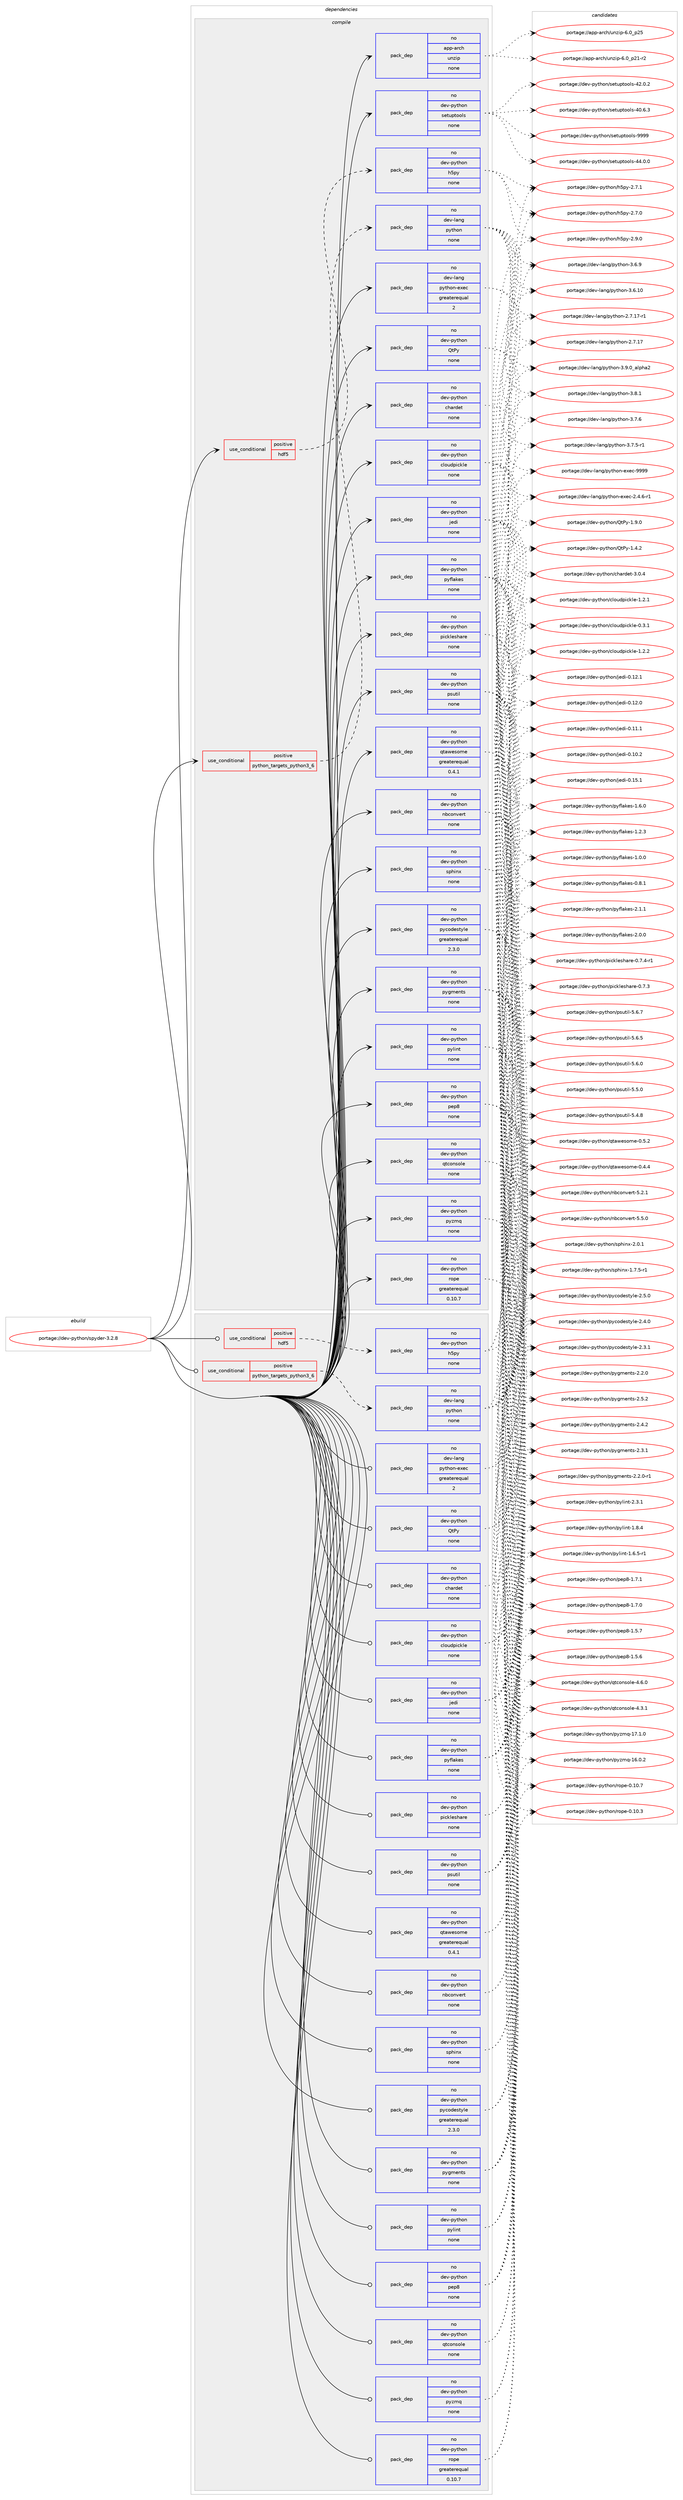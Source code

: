 digraph prolog {

# *************
# Graph options
# *************

newrank=true;
concentrate=true;
compound=true;
graph [rankdir=LR,fontname=Helvetica,fontsize=10,ranksep=1.5];#, ranksep=2.5, nodesep=0.2];
edge  [arrowhead=vee];
node  [fontname=Helvetica,fontsize=10];

# **********
# The ebuild
# **********

subgraph cluster_leftcol {
color=gray;
label=<<i>ebuild</i>>;
id [label="portage://dev-python/spyder-3.2.8", color=red, width=4, href="../dev-python/spyder-3.2.8.svg"];
}

# ****************
# The dependencies
# ****************

subgraph cluster_midcol {
color=gray;
label=<<i>dependencies</i>>;
subgraph cluster_compile {
fillcolor="#eeeeee";
style=filled;
label=<<i>compile</i>>;
subgraph cond105490 {
dependency424241 [label=<<TABLE BORDER="0" CELLBORDER="1" CELLSPACING="0" CELLPADDING="4"><TR><TD ROWSPAN="3" CELLPADDING="10">use_conditional</TD></TR><TR><TD>positive</TD></TR><TR><TD>hdf5</TD></TR></TABLE>>, shape=none, color=red];
subgraph pack313853 {
dependency424242 [label=<<TABLE BORDER="0" CELLBORDER="1" CELLSPACING="0" CELLPADDING="4" WIDTH="220"><TR><TD ROWSPAN="6" CELLPADDING="30">pack_dep</TD></TR><TR><TD WIDTH="110">no</TD></TR><TR><TD>dev-python</TD></TR><TR><TD>h5py</TD></TR><TR><TD>none</TD></TR><TR><TD></TD></TR></TABLE>>, shape=none, color=blue];
}
dependency424241:e -> dependency424242:w [weight=20,style="dashed",arrowhead="vee"];
}
id:e -> dependency424241:w [weight=20,style="solid",arrowhead="vee"];
subgraph cond105491 {
dependency424243 [label=<<TABLE BORDER="0" CELLBORDER="1" CELLSPACING="0" CELLPADDING="4"><TR><TD ROWSPAN="3" CELLPADDING="10">use_conditional</TD></TR><TR><TD>positive</TD></TR><TR><TD>python_targets_python3_6</TD></TR></TABLE>>, shape=none, color=red];
subgraph pack313854 {
dependency424244 [label=<<TABLE BORDER="0" CELLBORDER="1" CELLSPACING="0" CELLPADDING="4" WIDTH="220"><TR><TD ROWSPAN="6" CELLPADDING="30">pack_dep</TD></TR><TR><TD WIDTH="110">no</TD></TR><TR><TD>dev-lang</TD></TR><TR><TD>python</TD></TR><TR><TD>none</TD></TR><TR><TD></TD></TR></TABLE>>, shape=none, color=blue];
}
dependency424243:e -> dependency424244:w [weight=20,style="dashed",arrowhead="vee"];
}
id:e -> dependency424243:w [weight=20,style="solid",arrowhead="vee"];
subgraph pack313855 {
dependency424245 [label=<<TABLE BORDER="0" CELLBORDER="1" CELLSPACING="0" CELLPADDING="4" WIDTH="220"><TR><TD ROWSPAN="6" CELLPADDING="30">pack_dep</TD></TR><TR><TD WIDTH="110">no</TD></TR><TR><TD>app-arch</TD></TR><TR><TD>unzip</TD></TR><TR><TD>none</TD></TR><TR><TD></TD></TR></TABLE>>, shape=none, color=blue];
}
id:e -> dependency424245:w [weight=20,style="solid",arrowhead="vee"];
subgraph pack313856 {
dependency424246 [label=<<TABLE BORDER="0" CELLBORDER="1" CELLSPACING="0" CELLPADDING="4" WIDTH="220"><TR><TD ROWSPAN="6" CELLPADDING="30">pack_dep</TD></TR><TR><TD WIDTH="110">no</TD></TR><TR><TD>dev-lang</TD></TR><TR><TD>python-exec</TD></TR><TR><TD>greaterequal</TD></TR><TR><TD>2</TD></TR></TABLE>>, shape=none, color=blue];
}
id:e -> dependency424246:w [weight=20,style="solid",arrowhead="vee"];
subgraph pack313857 {
dependency424247 [label=<<TABLE BORDER="0" CELLBORDER="1" CELLSPACING="0" CELLPADDING="4" WIDTH="220"><TR><TD ROWSPAN="6" CELLPADDING="30">pack_dep</TD></TR><TR><TD WIDTH="110">no</TD></TR><TR><TD>dev-python</TD></TR><TR><TD>QtPy</TD></TR><TR><TD>none</TD></TR><TR><TD></TD></TR></TABLE>>, shape=none, color=blue];
}
id:e -> dependency424247:w [weight=20,style="solid",arrowhead="vee"];
subgraph pack313858 {
dependency424248 [label=<<TABLE BORDER="0" CELLBORDER="1" CELLSPACING="0" CELLPADDING="4" WIDTH="220"><TR><TD ROWSPAN="6" CELLPADDING="30">pack_dep</TD></TR><TR><TD WIDTH="110">no</TD></TR><TR><TD>dev-python</TD></TR><TR><TD>chardet</TD></TR><TR><TD>none</TD></TR><TR><TD></TD></TR></TABLE>>, shape=none, color=blue];
}
id:e -> dependency424248:w [weight=20,style="solid",arrowhead="vee"];
subgraph pack313859 {
dependency424249 [label=<<TABLE BORDER="0" CELLBORDER="1" CELLSPACING="0" CELLPADDING="4" WIDTH="220"><TR><TD ROWSPAN="6" CELLPADDING="30">pack_dep</TD></TR><TR><TD WIDTH="110">no</TD></TR><TR><TD>dev-python</TD></TR><TR><TD>cloudpickle</TD></TR><TR><TD>none</TD></TR><TR><TD></TD></TR></TABLE>>, shape=none, color=blue];
}
id:e -> dependency424249:w [weight=20,style="solid",arrowhead="vee"];
subgraph pack313860 {
dependency424250 [label=<<TABLE BORDER="0" CELLBORDER="1" CELLSPACING="0" CELLPADDING="4" WIDTH="220"><TR><TD ROWSPAN="6" CELLPADDING="30">pack_dep</TD></TR><TR><TD WIDTH="110">no</TD></TR><TR><TD>dev-python</TD></TR><TR><TD>jedi</TD></TR><TR><TD>none</TD></TR><TR><TD></TD></TR></TABLE>>, shape=none, color=blue];
}
id:e -> dependency424250:w [weight=20,style="solid",arrowhead="vee"];
subgraph pack313861 {
dependency424251 [label=<<TABLE BORDER="0" CELLBORDER="1" CELLSPACING="0" CELLPADDING="4" WIDTH="220"><TR><TD ROWSPAN="6" CELLPADDING="30">pack_dep</TD></TR><TR><TD WIDTH="110">no</TD></TR><TR><TD>dev-python</TD></TR><TR><TD>nbconvert</TD></TR><TR><TD>none</TD></TR><TR><TD></TD></TR></TABLE>>, shape=none, color=blue];
}
id:e -> dependency424251:w [weight=20,style="solid",arrowhead="vee"];
subgraph pack313862 {
dependency424252 [label=<<TABLE BORDER="0" CELLBORDER="1" CELLSPACING="0" CELLPADDING="4" WIDTH="220"><TR><TD ROWSPAN="6" CELLPADDING="30">pack_dep</TD></TR><TR><TD WIDTH="110">no</TD></TR><TR><TD>dev-python</TD></TR><TR><TD>pep8</TD></TR><TR><TD>none</TD></TR><TR><TD></TD></TR></TABLE>>, shape=none, color=blue];
}
id:e -> dependency424252:w [weight=20,style="solid",arrowhead="vee"];
subgraph pack313863 {
dependency424253 [label=<<TABLE BORDER="0" CELLBORDER="1" CELLSPACING="0" CELLPADDING="4" WIDTH="220"><TR><TD ROWSPAN="6" CELLPADDING="30">pack_dep</TD></TR><TR><TD WIDTH="110">no</TD></TR><TR><TD>dev-python</TD></TR><TR><TD>pickleshare</TD></TR><TR><TD>none</TD></TR><TR><TD></TD></TR></TABLE>>, shape=none, color=blue];
}
id:e -> dependency424253:w [weight=20,style="solid",arrowhead="vee"];
subgraph pack313864 {
dependency424254 [label=<<TABLE BORDER="0" CELLBORDER="1" CELLSPACING="0" CELLPADDING="4" WIDTH="220"><TR><TD ROWSPAN="6" CELLPADDING="30">pack_dep</TD></TR><TR><TD WIDTH="110">no</TD></TR><TR><TD>dev-python</TD></TR><TR><TD>psutil</TD></TR><TR><TD>none</TD></TR><TR><TD></TD></TR></TABLE>>, shape=none, color=blue];
}
id:e -> dependency424254:w [weight=20,style="solid",arrowhead="vee"];
subgraph pack313865 {
dependency424255 [label=<<TABLE BORDER="0" CELLBORDER="1" CELLSPACING="0" CELLPADDING="4" WIDTH="220"><TR><TD ROWSPAN="6" CELLPADDING="30">pack_dep</TD></TR><TR><TD WIDTH="110">no</TD></TR><TR><TD>dev-python</TD></TR><TR><TD>pycodestyle</TD></TR><TR><TD>greaterequal</TD></TR><TR><TD>2.3.0</TD></TR></TABLE>>, shape=none, color=blue];
}
id:e -> dependency424255:w [weight=20,style="solid",arrowhead="vee"];
subgraph pack313866 {
dependency424256 [label=<<TABLE BORDER="0" CELLBORDER="1" CELLSPACING="0" CELLPADDING="4" WIDTH="220"><TR><TD ROWSPAN="6" CELLPADDING="30">pack_dep</TD></TR><TR><TD WIDTH="110">no</TD></TR><TR><TD>dev-python</TD></TR><TR><TD>pyflakes</TD></TR><TR><TD>none</TD></TR><TR><TD></TD></TR></TABLE>>, shape=none, color=blue];
}
id:e -> dependency424256:w [weight=20,style="solid",arrowhead="vee"];
subgraph pack313867 {
dependency424257 [label=<<TABLE BORDER="0" CELLBORDER="1" CELLSPACING="0" CELLPADDING="4" WIDTH="220"><TR><TD ROWSPAN="6" CELLPADDING="30">pack_dep</TD></TR><TR><TD WIDTH="110">no</TD></TR><TR><TD>dev-python</TD></TR><TR><TD>pygments</TD></TR><TR><TD>none</TD></TR><TR><TD></TD></TR></TABLE>>, shape=none, color=blue];
}
id:e -> dependency424257:w [weight=20,style="solid",arrowhead="vee"];
subgraph pack313868 {
dependency424258 [label=<<TABLE BORDER="0" CELLBORDER="1" CELLSPACING="0" CELLPADDING="4" WIDTH="220"><TR><TD ROWSPAN="6" CELLPADDING="30">pack_dep</TD></TR><TR><TD WIDTH="110">no</TD></TR><TR><TD>dev-python</TD></TR><TR><TD>pylint</TD></TR><TR><TD>none</TD></TR><TR><TD></TD></TR></TABLE>>, shape=none, color=blue];
}
id:e -> dependency424258:w [weight=20,style="solid",arrowhead="vee"];
subgraph pack313869 {
dependency424259 [label=<<TABLE BORDER="0" CELLBORDER="1" CELLSPACING="0" CELLPADDING="4" WIDTH="220"><TR><TD ROWSPAN="6" CELLPADDING="30">pack_dep</TD></TR><TR><TD WIDTH="110">no</TD></TR><TR><TD>dev-python</TD></TR><TR><TD>pyzmq</TD></TR><TR><TD>none</TD></TR><TR><TD></TD></TR></TABLE>>, shape=none, color=blue];
}
id:e -> dependency424259:w [weight=20,style="solid",arrowhead="vee"];
subgraph pack313870 {
dependency424260 [label=<<TABLE BORDER="0" CELLBORDER="1" CELLSPACING="0" CELLPADDING="4" WIDTH="220"><TR><TD ROWSPAN="6" CELLPADDING="30">pack_dep</TD></TR><TR><TD WIDTH="110">no</TD></TR><TR><TD>dev-python</TD></TR><TR><TD>qtawesome</TD></TR><TR><TD>greaterequal</TD></TR><TR><TD>0.4.1</TD></TR></TABLE>>, shape=none, color=blue];
}
id:e -> dependency424260:w [weight=20,style="solid",arrowhead="vee"];
subgraph pack313871 {
dependency424261 [label=<<TABLE BORDER="0" CELLBORDER="1" CELLSPACING="0" CELLPADDING="4" WIDTH="220"><TR><TD ROWSPAN="6" CELLPADDING="30">pack_dep</TD></TR><TR><TD WIDTH="110">no</TD></TR><TR><TD>dev-python</TD></TR><TR><TD>qtconsole</TD></TR><TR><TD>none</TD></TR><TR><TD></TD></TR></TABLE>>, shape=none, color=blue];
}
id:e -> dependency424261:w [weight=20,style="solid",arrowhead="vee"];
subgraph pack313872 {
dependency424262 [label=<<TABLE BORDER="0" CELLBORDER="1" CELLSPACING="0" CELLPADDING="4" WIDTH="220"><TR><TD ROWSPAN="6" CELLPADDING="30">pack_dep</TD></TR><TR><TD WIDTH="110">no</TD></TR><TR><TD>dev-python</TD></TR><TR><TD>rope</TD></TR><TR><TD>greaterequal</TD></TR><TR><TD>0.10.7</TD></TR></TABLE>>, shape=none, color=blue];
}
id:e -> dependency424262:w [weight=20,style="solid",arrowhead="vee"];
subgraph pack313873 {
dependency424263 [label=<<TABLE BORDER="0" CELLBORDER="1" CELLSPACING="0" CELLPADDING="4" WIDTH="220"><TR><TD ROWSPAN="6" CELLPADDING="30">pack_dep</TD></TR><TR><TD WIDTH="110">no</TD></TR><TR><TD>dev-python</TD></TR><TR><TD>setuptools</TD></TR><TR><TD>none</TD></TR><TR><TD></TD></TR></TABLE>>, shape=none, color=blue];
}
id:e -> dependency424263:w [weight=20,style="solid",arrowhead="vee"];
subgraph pack313874 {
dependency424264 [label=<<TABLE BORDER="0" CELLBORDER="1" CELLSPACING="0" CELLPADDING="4" WIDTH="220"><TR><TD ROWSPAN="6" CELLPADDING="30">pack_dep</TD></TR><TR><TD WIDTH="110">no</TD></TR><TR><TD>dev-python</TD></TR><TR><TD>sphinx</TD></TR><TR><TD>none</TD></TR><TR><TD></TD></TR></TABLE>>, shape=none, color=blue];
}
id:e -> dependency424264:w [weight=20,style="solid",arrowhead="vee"];
}
subgraph cluster_compileandrun {
fillcolor="#eeeeee";
style=filled;
label=<<i>compile and run</i>>;
}
subgraph cluster_run {
fillcolor="#eeeeee";
style=filled;
label=<<i>run</i>>;
subgraph cond105492 {
dependency424265 [label=<<TABLE BORDER="0" CELLBORDER="1" CELLSPACING="0" CELLPADDING="4"><TR><TD ROWSPAN="3" CELLPADDING="10">use_conditional</TD></TR><TR><TD>positive</TD></TR><TR><TD>hdf5</TD></TR></TABLE>>, shape=none, color=red];
subgraph pack313875 {
dependency424266 [label=<<TABLE BORDER="0" CELLBORDER="1" CELLSPACING="0" CELLPADDING="4" WIDTH="220"><TR><TD ROWSPAN="6" CELLPADDING="30">pack_dep</TD></TR><TR><TD WIDTH="110">no</TD></TR><TR><TD>dev-python</TD></TR><TR><TD>h5py</TD></TR><TR><TD>none</TD></TR><TR><TD></TD></TR></TABLE>>, shape=none, color=blue];
}
dependency424265:e -> dependency424266:w [weight=20,style="dashed",arrowhead="vee"];
}
id:e -> dependency424265:w [weight=20,style="solid",arrowhead="odot"];
subgraph cond105493 {
dependency424267 [label=<<TABLE BORDER="0" CELLBORDER="1" CELLSPACING="0" CELLPADDING="4"><TR><TD ROWSPAN="3" CELLPADDING="10">use_conditional</TD></TR><TR><TD>positive</TD></TR><TR><TD>python_targets_python3_6</TD></TR></TABLE>>, shape=none, color=red];
subgraph pack313876 {
dependency424268 [label=<<TABLE BORDER="0" CELLBORDER="1" CELLSPACING="0" CELLPADDING="4" WIDTH="220"><TR><TD ROWSPAN="6" CELLPADDING="30">pack_dep</TD></TR><TR><TD WIDTH="110">no</TD></TR><TR><TD>dev-lang</TD></TR><TR><TD>python</TD></TR><TR><TD>none</TD></TR><TR><TD></TD></TR></TABLE>>, shape=none, color=blue];
}
dependency424267:e -> dependency424268:w [weight=20,style="dashed",arrowhead="vee"];
}
id:e -> dependency424267:w [weight=20,style="solid",arrowhead="odot"];
subgraph pack313877 {
dependency424269 [label=<<TABLE BORDER="0" CELLBORDER="1" CELLSPACING="0" CELLPADDING="4" WIDTH="220"><TR><TD ROWSPAN="6" CELLPADDING="30">pack_dep</TD></TR><TR><TD WIDTH="110">no</TD></TR><TR><TD>dev-lang</TD></TR><TR><TD>python-exec</TD></TR><TR><TD>greaterequal</TD></TR><TR><TD>2</TD></TR></TABLE>>, shape=none, color=blue];
}
id:e -> dependency424269:w [weight=20,style="solid",arrowhead="odot"];
subgraph pack313878 {
dependency424270 [label=<<TABLE BORDER="0" CELLBORDER="1" CELLSPACING="0" CELLPADDING="4" WIDTH="220"><TR><TD ROWSPAN="6" CELLPADDING="30">pack_dep</TD></TR><TR><TD WIDTH="110">no</TD></TR><TR><TD>dev-python</TD></TR><TR><TD>QtPy</TD></TR><TR><TD>none</TD></TR><TR><TD></TD></TR></TABLE>>, shape=none, color=blue];
}
id:e -> dependency424270:w [weight=20,style="solid",arrowhead="odot"];
subgraph pack313879 {
dependency424271 [label=<<TABLE BORDER="0" CELLBORDER="1" CELLSPACING="0" CELLPADDING="4" WIDTH="220"><TR><TD ROWSPAN="6" CELLPADDING="30">pack_dep</TD></TR><TR><TD WIDTH="110">no</TD></TR><TR><TD>dev-python</TD></TR><TR><TD>chardet</TD></TR><TR><TD>none</TD></TR><TR><TD></TD></TR></TABLE>>, shape=none, color=blue];
}
id:e -> dependency424271:w [weight=20,style="solid",arrowhead="odot"];
subgraph pack313880 {
dependency424272 [label=<<TABLE BORDER="0" CELLBORDER="1" CELLSPACING="0" CELLPADDING="4" WIDTH="220"><TR><TD ROWSPAN="6" CELLPADDING="30">pack_dep</TD></TR><TR><TD WIDTH="110">no</TD></TR><TR><TD>dev-python</TD></TR><TR><TD>cloudpickle</TD></TR><TR><TD>none</TD></TR><TR><TD></TD></TR></TABLE>>, shape=none, color=blue];
}
id:e -> dependency424272:w [weight=20,style="solid",arrowhead="odot"];
subgraph pack313881 {
dependency424273 [label=<<TABLE BORDER="0" CELLBORDER="1" CELLSPACING="0" CELLPADDING="4" WIDTH="220"><TR><TD ROWSPAN="6" CELLPADDING="30">pack_dep</TD></TR><TR><TD WIDTH="110">no</TD></TR><TR><TD>dev-python</TD></TR><TR><TD>jedi</TD></TR><TR><TD>none</TD></TR><TR><TD></TD></TR></TABLE>>, shape=none, color=blue];
}
id:e -> dependency424273:w [weight=20,style="solid",arrowhead="odot"];
subgraph pack313882 {
dependency424274 [label=<<TABLE BORDER="0" CELLBORDER="1" CELLSPACING="0" CELLPADDING="4" WIDTH="220"><TR><TD ROWSPAN="6" CELLPADDING="30">pack_dep</TD></TR><TR><TD WIDTH="110">no</TD></TR><TR><TD>dev-python</TD></TR><TR><TD>nbconvert</TD></TR><TR><TD>none</TD></TR><TR><TD></TD></TR></TABLE>>, shape=none, color=blue];
}
id:e -> dependency424274:w [weight=20,style="solid",arrowhead="odot"];
subgraph pack313883 {
dependency424275 [label=<<TABLE BORDER="0" CELLBORDER="1" CELLSPACING="0" CELLPADDING="4" WIDTH="220"><TR><TD ROWSPAN="6" CELLPADDING="30">pack_dep</TD></TR><TR><TD WIDTH="110">no</TD></TR><TR><TD>dev-python</TD></TR><TR><TD>pep8</TD></TR><TR><TD>none</TD></TR><TR><TD></TD></TR></TABLE>>, shape=none, color=blue];
}
id:e -> dependency424275:w [weight=20,style="solid",arrowhead="odot"];
subgraph pack313884 {
dependency424276 [label=<<TABLE BORDER="0" CELLBORDER="1" CELLSPACING="0" CELLPADDING="4" WIDTH="220"><TR><TD ROWSPAN="6" CELLPADDING="30">pack_dep</TD></TR><TR><TD WIDTH="110">no</TD></TR><TR><TD>dev-python</TD></TR><TR><TD>pickleshare</TD></TR><TR><TD>none</TD></TR><TR><TD></TD></TR></TABLE>>, shape=none, color=blue];
}
id:e -> dependency424276:w [weight=20,style="solid",arrowhead="odot"];
subgraph pack313885 {
dependency424277 [label=<<TABLE BORDER="0" CELLBORDER="1" CELLSPACING="0" CELLPADDING="4" WIDTH="220"><TR><TD ROWSPAN="6" CELLPADDING="30">pack_dep</TD></TR><TR><TD WIDTH="110">no</TD></TR><TR><TD>dev-python</TD></TR><TR><TD>psutil</TD></TR><TR><TD>none</TD></TR><TR><TD></TD></TR></TABLE>>, shape=none, color=blue];
}
id:e -> dependency424277:w [weight=20,style="solid",arrowhead="odot"];
subgraph pack313886 {
dependency424278 [label=<<TABLE BORDER="0" CELLBORDER="1" CELLSPACING="0" CELLPADDING="4" WIDTH="220"><TR><TD ROWSPAN="6" CELLPADDING="30">pack_dep</TD></TR><TR><TD WIDTH="110">no</TD></TR><TR><TD>dev-python</TD></TR><TR><TD>pycodestyle</TD></TR><TR><TD>greaterequal</TD></TR><TR><TD>2.3.0</TD></TR></TABLE>>, shape=none, color=blue];
}
id:e -> dependency424278:w [weight=20,style="solid",arrowhead="odot"];
subgraph pack313887 {
dependency424279 [label=<<TABLE BORDER="0" CELLBORDER="1" CELLSPACING="0" CELLPADDING="4" WIDTH="220"><TR><TD ROWSPAN="6" CELLPADDING="30">pack_dep</TD></TR><TR><TD WIDTH="110">no</TD></TR><TR><TD>dev-python</TD></TR><TR><TD>pyflakes</TD></TR><TR><TD>none</TD></TR><TR><TD></TD></TR></TABLE>>, shape=none, color=blue];
}
id:e -> dependency424279:w [weight=20,style="solid",arrowhead="odot"];
subgraph pack313888 {
dependency424280 [label=<<TABLE BORDER="0" CELLBORDER="1" CELLSPACING="0" CELLPADDING="4" WIDTH="220"><TR><TD ROWSPAN="6" CELLPADDING="30">pack_dep</TD></TR><TR><TD WIDTH="110">no</TD></TR><TR><TD>dev-python</TD></TR><TR><TD>pygments</TD></TR><TR><TD>none</TD></TR><TR><TD></TD></TR></TABLE>>, shape=none, color=blue];
}
id:e -> dependency424280:w [weight=20,style="solid",arrowhead="odot"];
subgraph pack313889 {
dependency424281 [label=<<TABLE BORDER="0" CELLBORDER="1" CELLSPACING="0" CELLPADDING="4" WIDTH="220"><TR><TD ROWSPAN="6" CELLPADDING="30">pack_dep</TD></TR><TR><TD WIDTH="110">no</TD></TR><TR><TD>dev-python</TD></TR><TR><TD>pylint</TD></TR><TR><TD>none</TD></TR><TR><TD></TD></TR></TABLE>>, shape=none, color=blue];
}
id:e -> dependency424281:w [weight=20,style="solid",arrowhead="odot"];
subgraph pack313890 {
dependency424282 [label=<<TABLE BORDER="0" CELLBORDER="1" CELLSPACING="0" CELLPADDING="4" WIDTH="220"><TR><TD ROWSPAN="6" CELLPADDING="30">pack_dep</TD></TR><TR><TD WIDTH="110">no</TD></TR><TR><TD>dev-python</TD></TR><TR><TD>pyzmq</TD></TR><TR><TD>none</TD></TR><TR><TD></TD></TR></TABLE>>, shape=none, color=blue];
}
id:e -> dependency424282:w [weight=20,style="solid",arrowhead="odot"];
subgraph pack313891 {
dependency424283 [label=<<TABLE BORDER="0" CELLBORDER="1" CELLSPACING="0" CELLPADDING="4" WIDTH="220"><TR><TD ROWSPAN="6" CELLPADDING="30">pack_dep</TD></TR><TR><TD WIDTH="110">no</TD></TR><TR><TD>dev-python</TD></TR><TR><TD>qtawesome</TD></TR><TR><TD>greaterequal</TD></TR><TR><TD>0.4.1</TD></TR></TABLE>>, shape=none, color=blue];
}
id:e -> dependency424283:w [weight=20,style="solid",arrowhead="odot"];
subgraph pack313892 {
dependency424284 [label=<<TABLE BORDER="0" CELLBORDER="1" CELLSPACING="0" CELLPADDING="4" WIDTH="220"><TR><TD ROWSPAN="6" CELLPADDING="30">pack_dep</TD></TR><TR><TD WIDTH="110">no</TD></TR><TR><TD>dev-python</TD></TR><TR><TD>qtconsole</TD></TR><TR><TD>none</TD></TR><TR><TD></TD></TR></TABLE>>, shape=none, color=blue];
}
id:e -> dependency424284:w [weight=20,style="solid",arrowhead="odot"];
subgraph pack313893 {
dependency424285 [label=<<TABLE BORDER="0" CELLBORDER="1" CELLSPACING="0" CELLPADDING="4" WIDTH="220"><TR><TD ROWSPAN="6" CELLPADDING="30">pack_dep</TD></TR><TR><TD WIDTH="110">no</TD></TR><TR><TD>dev-python</TD></TR><TR><TD>rope</TD></TR><TR><TD>greaterequal</TD></TR><TR><TD>0.10.7</TD></TR></TABLE>>, shape=none, color=blue];
}
id:e -> dependency424285:w [weight=20,style="solid",arrowhead="odot"];
subgraph pack313894 {
dependency424286 [label=<<TABLE BORDER="0" CELLBORDER="1" CELLSPACING="0" CELLPADDING="4" WIDTH="220"><TR><TD ROWSPAN="6" CELLPADDING="30">pack_dep</TD></TR><TR><TD WIDTH="110">no</TD></TR><TR><TD>dev-python</TD></TR><TR><TD>sphinx</TD></TR><TR><TD>none</TD></TR><TR><TD></TD></TR></TABLE>>, shape=none, color=blue];
}
id:e -> dependency424286:w [weight=20,style="solid",arrowhead="odot"];
}
}

# **************
# The candidates
# **************

subgraph cluster_choices {
rank=same;
color=gray;
label=<<i>candidates</i>>;

subgraph choice313853 {
color=black;
nodesep=1;
choice100101118451121211161041111104710453112121455046574648 [label="portage://dev-python/h5py-2.9.0", color=red, width=4,href="../dev-python/h5py-2.9.0.svg"];
choice100101118451121211161041111104710453112121455046554649 [label="portage://dev-python/h5py-2.7.1", color=red, width=4,href="../dev-python/h5py-2.7.1.svg"];
choice100101118451121211161041111104710453112121455046554648 [label="portage://dev-python/h5py-2.7.0", color=red, width=4,href="../dev-python/h5py-2.7.0.svg"];
dependency424242:e -> choice100101118451121211161041111104710453112121455046574648:w [style=dotted,weight="100"];
dependency424242:e -> choice100101118451121211161041111104710453112121455046554649:w [style=dotted,weight="100"];
dependency424242:e -> choice100101118451121211161041111104710453112121455046554648:w [style=dotted,weight="100"];
}
subgraph choice313854 {
color=black;
nodesep=1;
choice10010111845108971101034711212111610411111045514657464895971081121049750 [label="portage://dev-lang/python-3.9.0_alpha2", color=red, width=4,href="../dev-lang/python-3.9.0_alpha2.svg"];
choice100101118451089711010347112121116104111110455146564649 [label="portage://dev-lang/python-3.8.1", color=red, width=4,href="../dev-lang/python-3.8.1.svg"];
choice100101118451089711010347112121116104111110455146554654 [label="portage://dev-lang/python-3.7.6", color=red, width=4,href="../dev-lang/python-3.7.6.svg"];
choice1001011184510897110103471121211161041111104551465546534511449 [label="portage://dev-lang/python-3.7.5-r1", color=red, width=4,href="../dev-lang/python-3.7.5-r1.svg"];
choice100101118451089711010347112121116104111110455146544657 [label="portage://dev-lang/python-3.6.9", color=red, width=4,href="../dev-lang/python-3.6.9.svg"];
choice10010111845108971101034711212111610411111045514654464948 [label="portage://dev-lang/python-3.6.10", color=red, width=4,href="../dev-lang/python-3.6.10.svg"];
choice100101118451089711010347112121116104111110455046554649554511449 [label="portage://dev-lang/python-2.7.17-r1", color=red, width=4,href="../dev-lang/python-2.7.17-r1.svg"];
choice10010111845108971101034711212111610411111045504655464955 [label="portage://dev-lang/python-2.7.17", color=red, width=4,href="../dev-lang/python-2.7.17.svg"];
dependency424244:e -> choice10010111845108971101034711212111610411111045514657464895971081121049750:w [style=dotted,weight="100"];
dependency424244:e -> choice100101118451089711010347112121116104111110455146564649:w [style=dotted,weight="100"];
dependency424244:e -> choice100101118451089711010347112121116104111110455146554654:w [style=dotted,weight="100"];
dependency424244:e -> choice1001011184510897110103471121211161041111104551465546534511449:w [style=dotted,weight="100"];
dependency424244:e -> choice100101118451089711010347112121116104111110455146544657:w [style=dotted,weight="100"];
dependency424244:e -> choice10010111845108971101034711212111610411111045514654464948:w [style=dotted,weight="100"];
dependency424244:e -> choice100101118451089711010347112121116104111110455046554649554511449:w [style=dotted,weight="100"];
dependency424244:e -> choice10010111845108971101034711212111610411111045504655464955:w [style=dotted,weight="100"];
}
subgraph choice313855 {
color=black;
nodesep=1;
choice971121124597114991044711711012210511245544648951125053 [label="portage://app-arch/unzip-6.0_p25", color=red, width=4,href="../app-arch/unzip-6.0_p25.svg"];
choice9711211245971149910447117110122105112455446489511250494511450 [label="portage://app-arch/unzip-6.0_p21-r2", color=red, width=4,href="../app-arch/unzip-6.0_p21-r2.svg"];
dependency424245:e -> choice971121124597114991044711711012210511245544648951125053:w [style=dotted,weight="100"];
dependency424245:e -> choice9711211245971149910447117110122105112455446489511250494511450:w [style=dotted,weight="100"];
}
subgraph choice313856 {
color=black;
nodesep=1;
choice10010111845108971101034711212111610411111045101120101994557575757 [label="portage://dev-lang/python-exec-9999", color=red, width=4,href="../dev-lang/python-exec-9999.svg"];
choice10010111845108971101034711212111610411111045101120101994550465246544511449 [label="portage://dev-lang/python-exec-2.4.6-r1", color=red, width=4,href="../dev-lang/python-exec-2.4.6-r1.svg"];
dependency424246:e -> choice10010111845108971101034711212111610411111045101120101994557575757:w [style=dotted,weight="100"];
dependency424246:e -> choice10010111845108971101034711212111610411111045101120101994550465246544511449:w [style=dotted,weight="100"];
}
subgraph choice313857 {
color=black;
nodesep=1;
choice10010111845112121116104111110478111680121454946574648 [label="portage://dev-python/QtPy-1.9.0", color=red, width=4,href="../dev-python/QtPy-1.9.0.svg"];
choice10010111845112121116104111110478111680121454946524650 [label="portage://dev-python/QtPy-1.4.2", color=red, width=4,href="../dev-python/QtPy-1.4.2.svg"];
dependency424247:e -> choice10010111845112121116104111110478111680121454946574648:w [style=dotted,weight="100"];
dependency424247:e -> choice10010111845112121116104111110478111680121454946524650:w [style=dotted,weight="100"];
}
subgraph choice313858 {
color=black;
nodesep=1;
choice10010111845112121116104111110479910497114100101116455146484652 [label="portage://dev-python/chardet-3.0.4", color=red, width=4,href="../dev-python/chardet-3.0.4.svg"];
dependency424248:e -> choice10010111845112121116104111110479910497114100101116455146484652:w [style=dotted,weight="100"];
}
subgraph choice313859 {
color=black;
nodesep=1;
choice10010111845112121116104111110479910811111710011210599107108101454946504650 [label="portage://dev-python/cloudpickle-1.2.2", color=red, width=4,href="../dev-python/cloudpickle-1.2.2.svg"];
choice10010111845112121116104111110479910811111710011210599107108101454946504649 [label="portage://dev-python/cloudpickle-1.2.1", color=red, width=4,href="../dev-python/cloudpickle-1.2.1.svg"];
choice10010111845112121116104111110479910811111710011210599107108101454846514649 [label="portage://dev-python/cloudpickle-0.3.1", color=red, width=4,href="../dev-python/cloudpickle-0.3.1.svg"];
dependency424249:e -> choice10010111845112121116104111110479910811111710011210599107108101454946504650:w [style=dotted,weight="100"];
dependency424249:e -> choice10010111845112121116104111110479910811111710011210599107108101454946504649:w [style=dotted,weight="100"];
dependency424249:e -> choice10010111845112121116104111110479910811111710011210599107108101454846514649:w [style=dotted,weight="100"];
}
subgraph choice313860 {
color=black;
nodesep=1;
choice100101118451121211161041111104710610110010545484649534649 [label="portage://dev-python/jedi-0.15.1", color=red, width=4,href="../dev-python/jedi-0.15.1.svg"];
choice100101118451121211161041111104710610110010545484649504649 [label="portage://dev-python/jedi-0.12.1", color=red, width=4,href="../dev-python/jedi-0.12.1.svg"];
choice100101118451121211161041111104710610110010545484649504648 [label="portage://dev-python/jedi-0.12.0", color=red, width=4,href="../dev-python/jedi-0.12.0.svg"];
choice100101118451121211161041111104710610110010545484649494649 [label="portage://dev-python/jedi-0.11.1", color=red, width=4,href="../dev-python/jedi-0.11.1.svg"];
choice100101118451121211161041111104710610110010545484649484650 [label="portage://dev-python/jedi-0.10.2", color=red, width=4,href="../dev-python/jedi-0.10.2.svg"];
dependency424250:e -> choice100101118451121211161041111104710610110010545484649534649:w [style=dotted,weight="100"];
dependency424250:e -> choice100101118451121211161041111104710610110010545484649504649:w [style=dotted,weight="100"];
dependency424250:e -> choice100101118451121211161041111104710610110010545484649504648:w [style=dotted,weight="100"];
dependency424250:e -> choice100101118451121211161041111104710610110010545484649494649:w [style=dotted,weight="100"];
dependency424250:e -> choice100101118451121211161041111104710610110010545484649484650:w [style=dotted,weight="100"];
}
subgraph choice313861 {
color=black;
nodesep=1;
choice10010111845112121116104111110471109899111110118101114116455346534648 [label="portage://dev-python/nbconvert-5.5.0", color=red, width=4,href="../dev-python/nbconvert-5.5.0.svg"];
choice10010111845112121116104111110471109899111110118101114116455346504649 [label="portage://dev-python/nbconvert-5.2.1", color=red, width=4,href="../dev-python/nbconvert-5.2.1.svg"];
dependency424251:e -> choice10010111845112121116104111110471109899111110118101114116455346534648:w [style=dotted,weight="100"];
dependency424251:e -> choice10010111845112121116104111110471109899111110118101114116455346504649:w [style=dotted,weight="100"];
}
subgraph choice313862 {
color=black;
nodesep=1;
choice100101118451121211161041111104711210111256454946554649 [label="portage://dev-python/pep8-1.7.1", color=red, width=4,href="../dev-python/pep8-1.7.1.svg"];
choice100101118451121211161041111104711210111256454946554648 [label="portage://dev-python/pep8-1.7.0", color=red, width=4,href="../dev-python/pep8-1.7.0.svg"];
choice100101118451121211161041111104711210111256454946534655 [label="portage://dev-python/pep8-1.5.7", color=red, width=4,href="../dev-python/pep8-1.5.7.svg"];
choice100101118451121211161041111104711210111256454946534654 [label="portage://dev-python/pep8-1.5.6", color=red, width=4,href="../dev-python/pep8-1.5.6.svg"];
dependency424252:e -> choice100101118451121211161041111104711210111256454946554649:w [style=dotted,weight="100"];
dependency424252:e -> choice100101118451121211161041111104711210111256454946554648:w [style=dotted,weight="100"];
dependency424252:e -> choice100101118451121211161041111104711210111256454946534655:w [style=dotted,weight="100"];
dependency424252:e -> choice100101118451121211161041111104711210111256454946534654:w [style=dotted,weight="100"];
}
subgraph choice313863 {
color=black;
nodesep=1;
choice100101118451121211161041111104711210599107108101115104971141014548465546524511449 [label="portage://dev-python/pickleshare-0.7.4-r1", color=red, width=4,href="../dev-python/pickleshare-0.7.4-r1.svg"];
choice10010111845112121116104111110471121059910710810111510497114101454846554651 [label="portage://dev-python/pickleshare-0.7.3", color=red, width=4,href="../dev-python/pickleshare-0.7.3.svg"];
dependency424253:e -> choice100101118451121211161041111104711210599107108101115104971141014548465546524511449:w [style=dotted,weight="100"];
dependency424253:e -> choice10010111845112121116104111110471121059910710810111510497114101454846554651:w [style=dotted,weight="100"];
}
subgraph choice313864 {
color=black;
nodesep=1;
choice1001011184511212111610411111047112115117116105108455346544655 [label="portage://dev-python/psutil-5.6.7", color=red, width=4,href="../dev-python/psutil-5.6.7.svg"];
choice1001011184511212111610411111047112115117116105108455346544653 [label="portage://dev-python/psutil-5.6.5", color=red, width=4,href="../dev-python/psutil-5.6.5.svg"];
choice1001011184511212111610411111047112115117116105108455346544648 [label="portage://dev-python/psutil-5.6.0", color=red, width=4,href="../dev-python/psutil-5.6.0.svg"];
choice1001011184511212111610411111047112115117116105108455346534648 [label="portage://dev-python/psutil-5.5.0", color=red, width=4,href="../dev-python/psutil-5.5.0.svg"];
choice1001011184511212111610411111047112115117116105108455346524656 [label="portage://dev-python/psutil-5.4.8", color=red, width=4,href="../dev-python/psutil-5.4.8.svg"];
dependency424254:e -> choice1001011184511212111610411111047112115117116105108455346544655:w [style=dotted,weight="100"];
dependency424254:e -> choice1001011184511212111610411111047112115117116105108455346544653:w [style=dotted,weight="100"];
dependency424254:e -> choice1001011184511212111610411111047112115117116105108455346544648:w [style=dotted,weight="100"];
dependency424254:e -> choice1001011184511212111610411111047112115117116105108455346534648:w [style=dotted,weight="100"];
dependency424254:e -> choice1001011184511212111610411111047112115117116105108455346524656:w [style=dotted,weight="100"];
}
subgraph choice313865 {
color=black;
nodesep=1;
choice100101118451121211161041111104711212199111100101115116121108101455046534648 [label="portage://dev-python/pycodestyle-2.5.0", color=red, width=4,href="../dev-python/pycodestyle-2.5.0.svg"];
choice100101118451121211161041111104711212199111100101115116121108101455046524648 [label="portage://dev-python/pycodestyle-2.4.0", color=red, width=4,href="../dev-python/pycodestyle-2.4.0.svg"];
choice100101118451121211161041111104711212199111100101115116121108101455046514649 [label="portage://dev-python/pycodestyle-2.3.1", color=red, width=4,href="../dev-python/pycodestyle-2.3.1.svg"];
dependency424255:e -> choice100101118451121211161041111104711212199111100101115116121108101455046534648:w [style=dotted,weight="100"];
dependency424255:e -> choice100101118451121211161041111104711212199111100101115116121108101455046524648:w [style=dotted,weight="100"];
dependency424255:e -> choice100101118451121211161041111104711212199111100101115116121108101455046514649:w [style=dotted,weight="100"];
}
subgraph choice313866 {
color=black;
nodesep=1;
choice100101118451121211161041111104711212110210897107101115455046494649 [label="portage://dev-python/pyflakes-2.1.1", color=red, width=4,href="../dev-python/pyflakes-2.1.1.svg"];
choice100101118451121211161041111104711212110210897107101115455046484648 [label="portage://dev-python/pyflakes-2.0.0", color=red, width=4,href="../dev-python/pyflakes-2.0.0.svg"];
choice100101118451121211161041111104711212110210897107101115454946544648 [label="portage://dev-python/pyflakes-1.6.0", color=red, width=4,href="../dev-python/pyflakes-1.6.0.svg"];
choice100101118451121211161041111104711212110210897107101115454946504651 [label="portage://dev-python/pyflakes-1.2.3", color=red, width=4,href="../dev-python/pyflakes-1.2.3.svg"];
choice100101118451121211161041111104711212110210897107101115454946484648 [label="portage://dev-python/pyflakes-1.0.0", color=red, width=4,href="../dev-python/pyflakes-1.0.0.svg"];
choice100101118451121211161041111104711212110210897107101115454846564649 [label="portage://dev-python/pyflakes-0.8.1", color=red, width=4,href="../dev-python/pyflakes-0.8.1.svg"];
dependency424256:e -> choice100101118451121211161041111104711212110210897107101115455046494649:w [style=dotted,weight="100"];
dependency424256:e -> choice100101118451121211161041111104711212110210897107101115455046484648:w [style=dotted,weight="100"];
dependency424256:e -> choice100101118451121211161041111104711212110210897107101115454946544648:w [style=dotted,weight="100"];
dependency424256:e -> choice100101118451121211161041111104711212110210897107101115454946504651:w [style=dotted,weight="100"];
dependency424256:e -> choice100101118451121211161041111104711212110210897107101115454946484648:w [style=dotted,weight="100"];
dependency424256:e -> choice100101118451121211161041111104711212110210897107101115454846564649:w [style=dotted,weight="100"];
}
subgraph choice313867 {
color=black;
nodesep=1;
choice1001011184511212111610411111047112121103109101110116115455046534650 [label="portage://dev-python/pygments-2.5.2", color=red, width=4,href="../dev-python/pygments-2.5.2.svg"];
choice1001011184511212111610411111047112121103109101110116115455046524650 [label="portage://dev-python/pygments-2.4.2", color=red, width=4,href="../dev-python/pygments-2.4.2.svg"];
choice1001011184511212111610411111047112121103109101110116115455046514649 [label="portage://dev-python/pygments-2.3.1", color=red, width=4,href="../dev-python/pygments-2.3.1.svg"];
choice10010111845112121116104111110471121211031091011101161154550465046484511449 [label="portage://dev-python/pygments-2.2.0-r1", color=red, width=4,href="../dev-python/pygments-2.2.0-r1.svg"];
choice1001011184511212111610411111047112121103109101110116115455046504648 [label="portage://dev-python/pygments-2.2.0", color=red, width=4,href="../dev-python/pygments-2.2.0.svg"];
dependency424257:e -> choice1001011184511212111610411111047112121103109101110116115455046534650:w [style=dotted,weight="100"];
dependency424257:e -> choice1001011184511212111610411111047112121103109101110116115455046524650:w [style=dotted,weight="100"];
dependency424257:e -> choice1001011184511212111610411111047112121103109101110116115455046514649:w [style=dotted,weight="100"];
dependency424257:e -> choice10010111845112121116104111110471121211031091011101161154550465046484511449:w [style=dotted,weight="100"];
dependency424257:e -> choice1001011184511212111610411111047112121103109101110116115455046504648:w [style=dotted,weight="100"];
}
subgraph choice313868 {
color=black;
nodesep=1;
choice1001011184511212111610411111047112121108105110116455046514649 [label="portage://dev-python/pylint-2.3.1", color=red, width=4,href="../dev-python/pylint-2.3.1.svg"];
choice1001011184511212111610411111047112121108105110116454946564652 [label="portage://dev-python/pylint-1.8.4", color=red, width=4,href="../dev-python/pylint-1.8.4.svg"];
choice10010111845112121116104111110471121211081051101164549465446534511449 [label="portage://dev-python/pylint-1.6.5-r1", color=red, width=4,href="../dev-python/pylint-1.6.5-r1.svg"];
dependency424258:e -> choice1001011184511212111610411111047112121108105110116455046514649:w [style=dotted,weight="100"];
dependency424258:e -> choice1001011184511212111610411111047112121108105110116454946564652:w [style=dotted,weight="100"];
dependency424258:e -> choice10010111845112121116104111110471121211081051101164549465446534511449:w [style=dotted,weight="100"];
}
subgraph choice313869 {
color=black;
nodesep=1;
choice100101118451121211161041111104711212112210911345495546494648 [label="portage://dev-python/pyzmq-17.1.0", color=red, width=4,href="../dev-python/pyzmq-17.1.0.svg"];
choice100101118451121211161041111104711212112210911345495446484650 [label="portage://dev-python/pyzmq-16.0.2", color=red, width=4,href="../dev-python/pyzmq-16.0.2.svg"];
dependency424259:e -> choice100101118451121211161041111104711212112210911345495546494648:w [style=dotted,weight="100"];
dependency424259:e -> choice100101118451121211161041111104711212112210911345495446484650:w [style=dotted,weight="100"];
}
subgraph choice313870 {
color=black;
nodesep=1;
choice100101118451121211161041111104711311697119101115111109101454846534650 [label="portage://dev-python/qtawesome-0.5.2", color=red, width=4,href="../dev-python/qtawesome-0.5.2.svg"];
choice100101118451121211161041111104711311697119101115111109101454846524652 [label="portage://dev-python/qtawesome-0.4.4", color=red, width=4,href="../dev-python/qtawesome-0.4.4.svg"];
dependency424260:e -> choice100101118451121211161041111104711311697119101115111109101454846534650:w [style=dotted,weight="100"];
dependency424260:e -> choice100101118451121211161041111104711311697119101115111109101454846524652:w [style=dotted,weight="100"];
}
subgraph choice313871 {
color=black;
nodesep=1;
choice100101118451121211161041111104711311699111110115111108101455246544648 [label="portage://dev-python/qtconsole-4.6.0", color=red, width=4,href="../dev-python/qtconsole-4.6.0.svg"];
choice100101118451121211161041111104711311699111110115111108101455246514649 [label="portage://dev-python/qtconsole-4.3.1", color=red, width=4,href="../dev-python/qtconsole-4.3.1.svg"];
dependency424261:e -> choice100101118451121211161041111104711311699111110115111108101455246544648:w [style=dotted,weight="100"];
dependency424261:e -> choice100101118451121211161041111104711311699111110115111108101455246514649:w [style=dotted,weight="100"];
}
subgraph choice313872 {
color=black;
nodesep=1;
choice100101118451121211161041111104711411111210145484649484655 [label="portage://dev-python/rope-0.10.7", color=red, width=4,href="../dev-python/rope-0.10.7.svg"];
choice100101118451121211161041111104711411111210145484649484651 [label="portage://dev-python/rope-0.10.3", color=red, width=4,href="../dev-python/rope-0.10.3.svg"];
dependency424262:e -> choice100101118451121211161041111104711411111210145484649484655:w [style=dotted,weight="100"];
dependency424262:e -> choice100101118451121211161041111104711411111210145484649484651:w [style=dotted,weight="100"];
}
subgraph choice313873 {
color=black;
nodesep=1;
choice10010111845112121116104111110471151011161171121161111111081154557575757 [label="portage://dev-python/setuptools-9999", color=red, width=4,href="../dev-python/setuptools-9999.svg"];
choice100101118451121211161041111104711510111611711211611111110811545525246484648 [label="portage://dev-python/setuptools-44.0.0", color=red, width=4,href="../dev-python/setuptools-44.0.0.svg"];
choice100101118451121211161041111104711510111611711211611111110811545525046484650 [label="portage://dev-python/setuptools-42.0.2", color=red, width=4,href="../dev-python/setuptools-42.0.2.svg"];
choice100101118451121211161041111104711510111611711211611111110811545524846544651 [label="portage://dev-python/setuptools-40.6.3", color=red, width=4,href="../dev-python/setuptools-40.6.3.svg"];
dependency424263:e -> choice10010111845112121116104111110471151011161171121161111111081154557575757:w [style=dotted,weight="100"];
dependency424263:e -> choice100101118451121211161041111104711510111611711211611111110811545525246484648:w [style=dotted,weight="100"];
dependency424263:e -> choice100101118451121211161041111104711510111611711211611111110811545525046484650:w [style=dotted,weight="100"];
dependency424263:e -> choice100101118451121211161041111104711510111611711211611111110811545524846544651:w [style=dotted,weight="100"];
}
subgraph choice313874 {
color=black;
nodesep=1;
choice1001011184511212111610411111047115112104105110120455046484649 [label="portage://dev-python/sphinx-2.0.1", color=red, width=4,href="../dev-python/sphinx-2.0.1.svg"];
choice10010111845112121116104111110471151121041051101204549465546534511449 [label="portage://dev-python/sphinx-1.7.5-r1", color=red, width=4,href="../dev-python/sphinx-1.7.5-r1.svg"];
dependency424264:e -> choice1001011184511212111610411111047115112104105110120455046484649:w [style=dotted,weight="100"];
dependency424264:e -> choice10010111845112121116104111110471151121041051101204549465546534511449:w [style=dotted,weight="100"];
}
subgraph choice313875 {
color=black;
nodesep=1;
choice100101118451121211161041111104710453112121455046574648 [label="portage://dev-python/h5py-2.9.0", color=red, width=4,href="../dev-python/h5py-2.9.0.svg"];
choice100101118451121211161041111104710453112121455046554649 [label="portage://dev-python/h5py-2.7.1", color=red, width=4,href="../dev-python/h5py-2.7.1.svg"];
choice100101118451121211161041111104710453112121455046554648 [label="portage://dev-python/h5py-2.7.0", color=red, width=4,href="../dev-python/h5py-2.7.0.svg"];
dependency424266:e -> choice100101118451121211161041111104710453112121455046574648:w [style=dotted,weight="100"];
dependency424266:e -> choice100101118451121211161041111104710453112121455046554649:w [style=dotted,weight="100"];
dependency424266:e -> choice100101118451121211161041111104710453112121455046554648:w [style=dotted,weight="100"];
}
subgraph choice313876 {
color=black;
nodesep=1;
choice10010111845108971101034711212111610411111045514657464895971081121049750 [label="portage://dev-lang/python-3.9.0_alpha2", color=red, width=4,href="../dev-lang/python-3.9.0_alpha2.svg"];
choice100101118451089711010347112121116104111110455146564649 [label="portage://dev-lang/python-3.8.1", color=red, width=4,href="../dev-lang/python-3.8.1.svg"];
choice100101118451089711010347112121116104111110455146554654 [label="portage://dev-lang/python-3.7.6", color=red, width=4,href="../dev-lang/python-3.7.6.svg"];
choice1001011184510897110103471121211161041111104551465546534511449 [label="portage://dev-lang/python-3.7.5-r1", color=red, width=4,href="../dev-lang/python-3.7.5-r1.svg"];
choice100101118451089711010347112121116104111110455146544657 [label="portage://dev-lang/python-3.6.9", color=red, width=4,href="../dev-lang/python-3.6.9.svg"];
choice10010111845108971101034711212111610411111045514654464948 [label="portage://dev-lang/python-3.6.10", color=red, width=4,href="../dev-lang/python-3.6.10.svg"];
choice100101118451089711010347112121116104111110455046554649554511449 [label="portage://dev-lang/python-2.7.17-r1", color=red, width=4,href="../dev-lang/python-2.7.17-r1.svg"];
choice10010111845108971101034711212111610411111045504655464955 [label="portage://dev-lang/python-2.7.17", color=red, width=4,href="../dev-lang/python-2.7.17.svg"];
dependency424268:e -> choice10010111845108971101034711212111610411111045514657464895971081121049750:w [style=dotted,weight="100"];
dependency424268:e -> choice100101118451089711010347112121116104111110455146564649:w [style=dotted,weight="100"];
dependency424268:e -> choice100101118451089711010347112121116104111110455146554654:w [style=dotted,weight="100"];
dependency424268:e -> choice1001011184510897110103471121211161041111104551465546534511449:w [style=dotted,weight="100"];
dependency424268:e -> choice100101118451089711010347112121116104111110455146544657:w [style=dotted,weight="100"];
dependency424268:e -> choice10010111845108971101034711212111610411111045514654464948:w [style=dotted,weight="100"];
dependency424268:e -> choice100101118451089711010347112121116104111110455046554649554511449:w [style=dotted,weight="100"];
dependency424268:e -> choice10010111845108971101034711212111610411111045504655464955:w [style=dotted,weight="100"];
}
subgraph choice313877 {
color=black;
nodesep=1;
choice10010111845108971101034711212111610411111045101120101994557575757 [label="portage://dev-lang/python-exec-9999", color=red, width=4,href="../dev-lang/python-exec-9999.svg"];
choice10010111845108971101034711212111610411111045101120101994550465246544511449 [label="portage://dev-lang/python-exec-2.4.6-r1", color=red, width=4,href="../dev-lang/python-exec-2.4.6-r1.svg"];
dependency424269:e -> choice10010111845108971101034711212111610411111045101120101994557575757:w [style=dotted,weight="100"];
dependency424269:e -> choice10010111845108971101034711212111610411111045101120101994550465246544511449:w [style=dotted,weight="100"];
}
subgraph choice313878 {
color=black;
nodesep=1;
choice10010111845112121116104111110478111680121454946574648 [label="portage://dev-python/QtPy-1.9.0", color=red, width=4,href="../dev-python/QtPy-1.9.0.svg"];
choice10010111845112121116104111110478111680121454946524650 [label="portage://dev-python/QtPy-1.4.2", color=red, width=4,href="../dev-python/QtPy-1.4.2.svg"];
dependency424270:e -> choice10010111845112121116104111110478111680121454946574648:w [style=dotted,weight="100"];
dependency424270:e -> choice10010111845112121116104111110478111680121454946524650:w [style=dotted,weight="100"];
}
subgraph choice313879 {
color=black;
nodesep=1;
choice10010111845112121116104111110479910497114100101116455146484652 [label="portage://dev-python/chardet-3.0.4", color=red, width=4,href="../dev-python/chardet-3.0.4.svg"];
dependency424271:e -> choice10010111845112121116104111110479910497114100101116455146484652:w [style=dotted,weight="100"];
}
subgraph choice313880 {
color=black;
nodesep=1;
choice10010111845112121116104111110479910811111710011210599107108101454946504650 [label="portage://dev-python/cloudpickle-1.2.2", color=red, width=4,href="../dev-python/cloudpickle-1.2.2.svg"];
choice10010111845112121116104111110479910811111710011210599107108101454946504649 [label="portage://dev-python/cloudpickle-1.2.1", color=red, width=4,href="../dev-python/cloudpickle-1.2.1.svg"];
choice10010111845112121116104111110479910811111710011210599107108101454846514649 [label="portage://dev-python/cloudpickle-0.3.1", color=red, width=4,href="../dev-python/cloudpickle-0.3.1.svg"];
dependency424272:e -> choice10010111845112121116104111110479910811111710011210599107108101454946504650:w [style=dotted,weight="100"];
dependency424272:e -> choice10010111845112121116104111110479910811111710011210599107108101454946504649:w [style=dotted,weight="100"];
dependency424272:e -> choice10010111845112121116104111110479910811111710011210599107108101454846514649:w [style=dotted,weight="100"];
}
subgraph choice313881 {
color=black;
nodesep=1;
choice100101118451121211161041111104710610110010545484649534649 [label="portage://dev-python/jedi-0.15.1", color=red, width=4,href="../dev-python/jedi-0.15.1.svg"];
choice100101118451121211161041111104710610110010545484649504649 [label="portage://dev-python/jedi-0.12.1", color=red, width=4,href="../dev-python/jedi-0.12.1.svg"];
choice100101118451121211161041111104710610110010545484649504648 [label="portage://dev-python/jedi-0.12.0", color=red, width=4,href="../dev-python/jedi-0.12.0.svg"];
choice100101118451121211161041111104710610110010545484649494649 [label="portage://dev-python/jedi-0.11.1", color=red, width=4,href="../dev-python/jedi-0.11.1.svg"];
choice100101118451121211161041111104710610110010545484649484650 [label="portage://dev-python/jedi-0.10.2", color=red, width=4,href="../dev-python/jedi-0.10.2.svg"];
dependency424273:e -> choice100101118451121211161041111104710610110010545484649534649:w [style=dotted,weight="100"];
dependency424273:e -> choice100101118451121211161041111104710610110010545484649504649:w [style=dotted,weight="100"];
dependency424273:e -> choice100101118451121211161041111104710610110010545484649504648:w [style=dotted,weight="100"];
dependency424273:e -> choice100101118451121211161041111104710610110010545484649494649:w [style=dotted,weight="100"];
dependency424273:e -> choice100101118451121211161041111104710610110010545484649484650:w [style=dotted,weight="100"];
}
subgraph choice313882 {
color=black;
nodesep=1;
choice10010111845112121116104111110471109899111110118101114116455346534648 [label="portage://dev-python/nbconvert-5.5.0", color=red, width=4,href="../dev-python/nbconvert-5.5.0.svg"];
choice10010111845112121116104111110471109899111110118101114116455346504649 [label="portage://dev-python/nbconvert-5.2.1", color=red, width=4,href="../dev-python/nbconvert-5.2.1.svg"];
dependency424274:e -> choice10010111845112121116104111110471109899111110118101114116455346534648:w [style=dotted,weight="100"];
dependency424274:e -> choice10010111845112121116104111110471109899111110118101114116455346504649:w [style=dotted,weight="100"];
}
subgraph choice313883 {
color=black;
nodesep=1;
choice100101118451121211161041111104711210111256454946554649 [label="portage://dev-python/pep8-1.7.1", color=red, width=4,href="../dev-python/pep8-1.7.1.svg"];
choice100101118451121211161041111104711210111256454946554648 [label="portage://dev-python/pep8-1.7.0", color=red, width=4,href="../dev-python/pep8-1.7.0.svg"];
choice100101118451121211161041111104711210111256454946534655 [label="portage://dev-python/pep8-1.5.7", color=red, width=4,href="../dev-python/pep8-1.5.7.svg"];
choice100101118451121211161041111104711210111256454946534654 [label="portage://dev-python/pep8-1.5.6", color=red, width=4,href="../dev-python/pep8-1.5.6.svg"];
dependency424275:e -> choice100101118451121211161041111104711210111256454946554649:w [style=dotted,weight="100"];
dependency424275:e -> choice100101118451121211161041111104711210111256454946554648:w [style=dotted,weight="100"];
dependency424275:e -> choice100101118451121211161041111104711210111256454946534655:w [style=dotted,weight="100"];
dependency424275:e -> choice100101118451121211161041111104711210111256454946534654:w [style=dotted,weight="100"];
}
subgraph choice313884 {
color=black;
nodesep=1;
choice100101118451121211161041111104711210599107108101115104971141014548465546524511449 [label="portage://dev-python/pickleshare-0.7.4-r1", color=red, width=4,href="../dev-python/pickleshare-0.7.4-r1.svg"];
choice10010111845112121116104111110471121059910710810111510497114101454846554651 [label="portage://dev-python/pickleshare-0.7.3", color=red, width=4,href="../dev-python/pickleshare-0.7.3.svg"];
dependency424276:e -> choice100101118451121211161041111104711210599107108101115104971141014548465546524511449:w [style=dotted,weight="100"];
dependency424276:e -> choice10010111845112121116104111110471121059910710810111510497114101454846554651:w [style=dotted,weight="100"];
}
subgraph choice313885 {
color=black;
nodesep=1;
choice1001011184511212111610411111047112115117116105108455346544655 [label="portage://dev-python/psutil-5.6.7", color=red, width=4,href="../dev-python/psutil-5.6.7.svg"];
choice1001011184511212111610411111047112115117116105108455346544653 [label="portage://dev-python/psutil-5.6.5", color=red, width=4,href="../dev-python/psutil-5.6.5.svg"];
choice1001011184511212111610411111047112115117116105108455346544648 [label="portage://dev-python/psutil-5.6.0", color=red, width=4,href="../dev-python/psutil-5.6.0.svg"];
choice1001011184511212111610411111047112115117116105108455346534648 [label="portage://dev-python/psutil-5.5.0", color=red, width=4,href="../dev-python/psutil-5.5.0.svg"];
choice1001011184511212111610411111047112115117116105108455346524656 [label="portage://dev-python/psutil-5.4.8", color=red, width=4,href="../dev-python/psutil-5.4.8.svg"];
dependency424277:e -> choice1001011184511212111610411111047112115117116105108455346544655:w [style=dotted,weight="100"];
dependency424277:e -> choice1001011184511212111610411111047112115117116105108455346544653:w [style=dotted,weight="100"];
dependency424277:e -> choice1001011184511212111610411111047112115117116105108455346544648:w [style=dotted,weight="100"];
dependency424277:e -> choice1001011184511212111610411111047112115117116105108455346534648:w [style=dotted,weight="100"];
dependency424277:e -> choice1001011184511212111610411111047112115117116105108455346524656:w [style=dotted,weight="100"];
}
subgraph choice313886 {
color=black;
nodesep=1;
choice100101118451121211161041111104711212199111100101115116121108101455046534648 [label="portage://dev-python/pycodestyle-2.5.0", color=red, width=4,href="../dev-python/pycodestyle-2.5.0.svg"];
choice100101118451121211161041111104711212199111100101115116121108101455046524648 [label="portage://dev-python/pycodestyle-2.4.0", color=red, width=4,href="../dev-python/pycodestyle-2.4.0.svg"];
choice100101118451121211161041111104711212199111100101115116121108101455046514649 [label="portage://dev-python/pycodestyle-2.3.1", color=red, width=4,href="../dev-python/pycodestyle-2.3.1.svg"];
dependency424278:e -> choice100101118451121211161041111104711212199111100101115116121108101455046534648:w [style=dotted,weight="100"];
dependency424278:e -> choice100101118451121211161041111104711212199111100101115116121108101455046524648:w [style=dotted,weight="100"];
dependency424278:e -> choice100101118451121211161041111104711212199111100101115116121108101455046514649:w [style=dotted,weight="100"];
}
subgraph choice313887 {
color=black;
nodesep=1;
choice100101118451121211161041111104711212110210897107101115455046494649 [label="portage://dev-python/pyflakes-2.1.1", color=red, width=4,href="../dev-python/pyflakes-2.1.1.svg"];
choice100101118451121211161041111104711212110210897107101115455046484648 [label="portage://dev-python/pyflakes-2.0.0", color=red, width=4,href="../dev-python/pyflakes-2.0.0.svg"];
choice100101118451121211161041111104711212110210897107101115454946544648 [label="portage://dev-python/pyflakes-1.6.0", color=red, width=4,href="../dev-python/pyflakes-1.6.0.svg"];
choice100101118451121211161041111104711212110210897107101115454946504651 [label="portage://dev-python/pyflakes-1.2.3", color=red, width=4,href="../dev-python/pyflakes-1.2.3.svg"];
choice100101118451121211161041111104711212110210897107101115454946484648 [label="portage://dev-python/pyflakes-1.0.0", color=red, width=4,href="../dev-python/pyflakes-1.0.0.svg"];
choice100101118451121211161041111104711212110210897107101115454846564649 [label="portage://dev-python/pyflakes-0.8.1", color=red, width=4,href="../dev-python/pyflakes-0.8.1.svg"];
dependency424279:e -> choice100101118451121211161041111104711212110210897107101115455046494649:w [style=dotted,weight="100"];
dependency424279:e -> choice100101118451121211161041111104711212110210897107101115455046484648:w [style=dotted,weight="100"];
dependency424279:e -> choice100101118451121211161041111104711212110210897107101115454946544648:w [style=dotted,weight="100"];
dependency424279:e -> choice100101118451121211161041111104711212110210897107101115454946504651:w [style=dotted,weight="100"];
dependency424279:e -> choice100101118451121211161041111104711212110210897107101115454946484648:w [style=dotted,weight="100"];
dependency424279:e -> choice100101118451121211161041111104711212110210897107101115454846564649:w [style=dotted,weight="100"];
}
subgraph choice313888 {
color=black;
nodesep=1;
choice1001011184511212111610411111047112121103109101110116115455046534650 [label="portage://dev-python/pygments-2.5.2", color=red, width=4,href="../dev-python/pygments-2.5.2.svg"];
choice1001011184511212111610411111047112121103109101110116115455046524650 [label="portage://dev-python/pygments-2.4.2", color=red, width=4,href="../dev-python/pygments-2.4.2.svg"];
choice1001011184511212111610411111047112121103109101110116115455046514649 [label="portage://dev-python/pygments-2.3.1", color=red, width=4,href="../dev-python/pygments-2.3.1.svg"];
choice10010111845112121116104111110471121211031091011101161154550465046484511449 [label="portage://dev-python/pygments-2.2.0-r1", color=red, width=4,href="../dev-python/pygments-2.2.0-r1.svg"];
choice1001011184511212111610411111047112121103109101110116115455046504648 [label="portage://dev-python/pygments-2.2.0", color=red, width=4,href="../dev-python/pygments-2.2.0.svg"];
dependency424280:e -> choice1001011184511212111610411111047112121103109101110116115455046534650:w [style=dotted,weight="100"];
dependency424280:e -> choice1001011184511212111610411111047112121103109101110116115455046524650:w [style=dotted,weight="100"];
dependency424280:e -> choice1001011184511212111610411111047112121103109101110116115455046514649:w [style=dotted,weight="100"];
dependency424280:e -> choice10010111845112121116104111110471121211031091011101161154550465046484511449:w [style=dotted,weight="100"];
dependency424280:e -> choice1001011184511212111610411111047112121103109101110116115455046504648:w [style=dotted,weight="100"];
}
subgraph choice313889 {
color=black;
nodesep=1;
choice1001011184511212111610411111047112121108105110116455046514649 [label="portage://dev-python/pylint-2.3.1", color=red, width=4,href="../dev-python/pylint-2.3.1.svg"];
choice1001011184511212111610411111047112121108105110116454946564652 [label="portage://dev-python/pylint-1.8.4", color=red, width=4,href="../dev-python/pylint-1.8.4.svg"];
choice10010111845112121116104111110471121211081051101164549465446534511449 [label="portage://dev-python/pylint-1.6.5-r1", color=red, width=4,href="../dev-python/pylint-1.6.5-r1.svg"];
dependency424281:e -> choice1001011184511212111610411111047112121108105110116455046514649:w [style=dotted,weight="100"];
dependency424281:e -> choice1001011184511212111610411111047112121108105110116454946564652:w [style=dotted,weight="100"];
dependency424281:e -> choice10010111845112121116104111110471121211081051101164549465446534511449:w [style=dotted,weight="100"];
}
subgraph choice313890 {
color=black;
nodesep=1;
choice100101118451121211161041111104711212112210911345495546494648 [label="portage://dev-python/pyzmq-17.1.0", color=red, width=4,href="../dev-python/pyzmq-17.1.0.svg"];
choice100101118451121211161041111104711212112210911345495446484650 [label="portage://dev-python/pyzmq-16.0.2", color=red, width=4,href="../dev-python/pyzmq-16.0.2.svg"];
dependency424282:e -> choice100101118451121211161041111104711212112210911345495546494648:w [style=dotted,weight="100"];
dependency424282:e -> choice100101118451121211161041111104711212112210911345495446484650:w [style=dotted,weight="100"];
}
subgraph choice313891 {
color=black;
nodesep=1;
choice100101118451121211161041111104711311697119101115111109101454846534650 [label="portage://dev-python/qtawesome-0.5.2", color=red, width=4,href="../dev-python/qtawesome-0.5.2.svg"];
choice100101118451121211161041111104711311697119101115111109101454846524652 [label="portage://dev-python/qtawesome-0.4.4", color=red, width=4,href="../dev-python/qtawesome-0.4.4.svg"];
dependency424283:e -> choice100101118451121211161041111104711311697119101115111109101454846534650:w [style=dotted,weight="100"];
dependency424283:e -> choice100101118451121211161041111104711311697119101115111109101454846524652:w [style=dotted,weight="100"];
}
subgraph choice313892 {
color=black;
nodesep=1;
choice100101118451121211161041111104711311699111110115111108101455246544648 [label="portage://dev-python/qtconsole-4.6.0", color=red, width=4,href="../dev-python/qtconsole-4.6.0.svg"];
choice100101118451121211161041111104711311699111110115111108101455246514649 [label="portage://dev-python/qtconsole-4.3.1", color=red, width=4,href="../dev-python/qtconsole-4.3.1.svg"];
dependency424284:e -> choice100101118451121211161041111104711311699111110115111108101455246544648:w [style=dotted,weight="100"];
dependency424284:e -> choice100101118451121211161041111104711311699111110115111108101455246514649:w [style=dotted,weight="100"];
}
subgraph choice313893 {
color=black;
nodesep=1;
choice100101118451121211161041111104711411111210145484649484655 [label="portage://dev-python/rope-0.10.7", color=red, width=4,href="../dev-python/rope-0.10.7.svg"];
choice100101118451121211161041111104711411111210145484649484651 [label="portage://dev-python/rope-0.10.3", color=red, width=4,href="../dev-python/rope-0.10.3.svg"];
dependency424285:e -> choice100101118451121211161041111104711411111210145484649484655:w [style=dotted,weight="100"];
dependency424285:e -> choice100101118451121211161041111104711411111210145484649484651:w [style=dotted,weight="100"];
}
subgraph choice313894 {
color=black;
nodesep=1;
choice1001011184511212111610411111047115112104105110120455046484649 [label="portage://dev-python/sphinx-2.0.1", color=red, width=4,href="../dev-python/sphinx-2.0.1.svg"];
choice10010111845112121116104111110471151121041051101204549465546534511449 [label="portage://dev-python/sphinx-1.7.5-r1", color=red, width=4,href="../dev-python/sphinx-1.7.5-r1.svg"];
dependency424286:e -> choice1001011184511212111610411111047115112104105110120455046484649:w [style=dotted,weight="100"];
dependency424286:e -> choice10010111845112121116104111110471151121041051101204549465546534511449:w [style=dotted,weight="100"];
}
}

}
